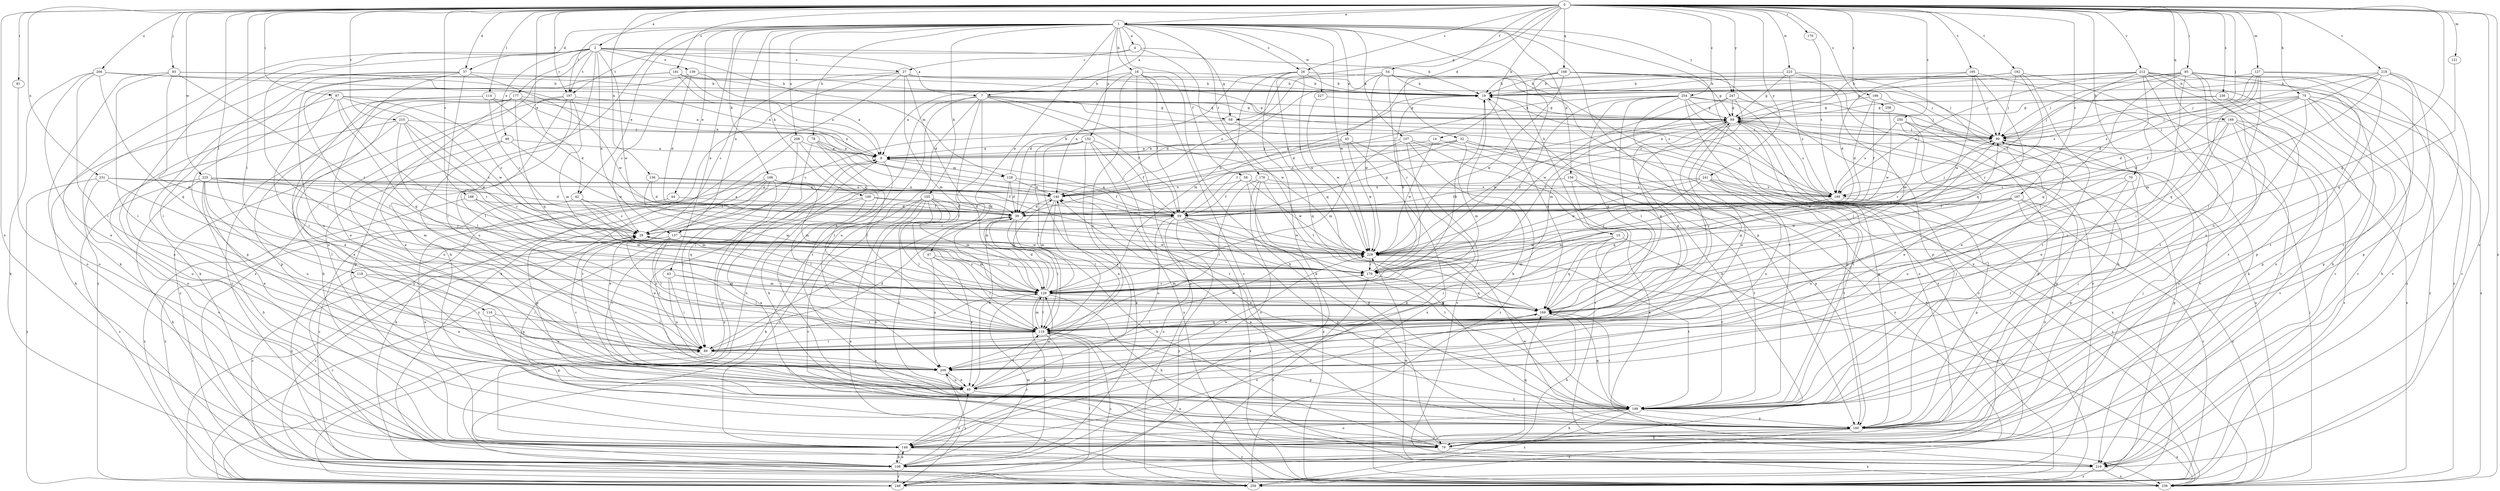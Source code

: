 strict digraph  {
0;
1;
2;
4;
7;
9;
14;
15;
16;
19;
26;
27;
29;
32;
37;
39;
42;
43;
44;
45;
47;
48;
49;
54;
58;
59;
68;
69;
70;
75;
78;
79;
81;
85;
87;
89;
93;
99;
100;
105;
106;
107;
108;
114;
116;
118;
119;
121;
127;
128;
129;
136;
137;
139;
140;
149;
152;
156;
160;
166;
168;
169;
170;
176;
177;
179;
181;
186;
187;
188;
189;
192;
195;
197;
199;
206;
208;
209;
210;
212;
218;
219;
223;
225;
227;
229;
231;
236;
238;
241;
247;
248;
250;
254;
258;
259;
0 -> 1  [label=a];
0 -> 2  [label=a];
0 -> 14  [label=b];
0 -> 26  [label=c];
0 -> 32  [label=d];
0 -> 37  [label=d];
0 -> 42  [label=e];
0 -> 54  [label=f];
0 -> 68  [label=g];
0 -> 70  [label=h];
0 -> 75  [label=h];
0 -> 81  [label=i];
0 -> 85  [label=i];
0 -> 87  [label=i];
0 -> 93  [label=j];
0 -> 99  [label=j];
0 -> 114  [label=l];
0 -> 116  [label=l];
0 -> 118  [label=l];
0 -> 121  [label=m];
0 -> 127  [label=m];
0 -> 136  [label=n];
0 -> 149  [label=o];
0 -> 166  [label=q];
0 -> 168  [label=q];
0 -> 169  [label=q];
0 -> 170  [label=r];
0 -> 181  [label=s];
0 -> 186  [label=s];
0 -> 187  [label=s];
0 -> 188  [label=s];
0 -> 192  [label=t];
0 -> 195  [label=t];
0 -> 197  [label=t];
0 -> 206  [label=u];
0 -> 210  [label=v];
0 -> 212  [label=v];
0 -> 218  [label=v];
0 -> 219  [label=v];
0 -> 223  [label=w];
0 -> 225  [label=w];
0 -> 231  [label=x];
0 -> 236  [label=x];
0 -> 238  [label=x];
0 -> 241  [label=y];
0 -> 247  [label=y];
0 -> 250  [label=z];
0 -> 254  [label=z];
0 -> 258  [label=z];
1 -> 4  [label=a];
1 -> 7  [label=a];
1 -> 15  [label=b];
1 -> 16  [label=b];
1 -> 26  [label=c];
1 -> 37  [label=d];
1 -> 42  [label=e];
1 -> 43  [label=e];
1 -> 44  [label=e];
1 -> 45  [label=e];
1 -> 47  [label=e];
1 -> 58  [label=f];
1 -> 78  [label=h];
1 -> 100  [label=k];
1 -> 105  [label=k];
1 -> 106  [label=k];
1 -> 107  [label=k];
1 -> 137  [label=n];
1 -> 149  [label=o];
1 -> 152  [label=p];
1 -> 156  [label=p];
1 -> 160  [label=p];
1 -> 176  [label=r];
1 -> 197  [label=t];
1 -> 208  [label=u];
1 -> 227  [label=w];
1 -> 229  [label=w];
1 -> 238  [label=x];
1 -> 247  [label=y];
2 -> 7  [label=a];
2 -> 19  [label=b];
2 -> 27  [label=c];
2 -> 48  [label=e];
2 -> 79  [label=h];
2 -> 89  [label=i];
2 -> 108  [label=k];
2 -> 128  [label=m];
2 -> 137  [label=n];
2 -> 139  [label=n];
2 -> 149  [label=o];
2 -> 177  [label=r];
2 -> 197  [label=t];
2 -> 229  [label=w];
2 -> 238  [label=x];
4 -> 27  [label=c];
4 -> 68  [label=g];
4 -> 197  [label=t];
4 -> 199  [label=t];
7 -> 59  [label=f];
7 -> 68  [label=g];
7 -> 119  [label=l];
7 -> 169  [label=q];
7 -> 189  [label=s];
7 -> 199  [label=t];
7 -> 209  [label=u];
7 -> 229  [label=w];
7 -> 238  [label=x];
9 -> 128  [label=m];
9 -> 149  [label=o];
9 -> 199  [label=t];
9 -> 248  [label=y];
14 -> 9  [label=a];
14 -> 108  [label=k];
14 -> 229  [label=w];
15 -> 89  [label=i];
15 -> 129  [label=m];
15 -> 169  [label=q];
15 -> 199  [label=t];
15 -> 229  [label=w];
15 -> 238  [label=x];
16 -> 9  [label=a];
16 -> 19  [label=b];
16 -> 59  [label=f];
16 -> 79  [label=h];
16 -> 140  [label=n];
16 -> 209  [label=u];
16 -> 219  [label=v];
16 -> 259  [label=z];
19 -> 69  [label=g];
19 -> 169  [label=q];
26 -> 19  [label=b];
26 -> 39  [label=d];
26 -> 99  [label=j];
26 -> 108  [label=k];
26 -> 129  [label=m];
26 -> 169  [label=q];
26 -> 229  [label=w];
27 -> 19  [label=b];
27 -> 29  [label=c];
27 -> 39  [label=d];
27 -> 99  [label=j];
27 -> 108  [label=k];
27 -> 129  [label=m];
27 -> 248  [label=y];
29 -> 9  [label=a];
29 -> 69  [label=g];
29 -> 229  [label=w];
32 -> 9  [label=a];
32 -> 59  [label=f];
32 -> 129  [label=m];
32 -> 140  [label=n];
32 -> 160  [label=p];
32 -> 238  [label=x];
32 -> 248  [label=y];
37 -> 19  [label=b];
37 -> 49  [label=e];
37 -> 89  [label=i];
37 -> 108  [label=k];
37 -> 209  [label=u];
37 -> 229  [label=w];
37 -> 248  [label=y];
39 -> 29  [label=c];
39 -> 49  [label=e];
39 -> 79  [label=h];
39 -> 89  [label=i];
39 -> 119  [label=l];
42 -> 29  [label=c];
42 -> 59  [label=f];
42 -> 129  [label=m];
42 -> 259  [label=z];
43 -> 89  [label=i];
43 -> 119  [label=l];
43 -> 129  [label=m];
43 -> 209  [label=u];
44 -> 39  [label=d];
44 -> 149  [label=o];
45 -> 9  [label=a];
45 -> 140  [label=n];
45 -> 219  [label=v];
45 -> 229  [label=w];
45 -> 238  [label=x];
47 -> 49  [label=e];
47 -> 119  [label=l];
47 -> 179  [label=r];
47 -> 209  [label=u];
48 -> 9  [label=a];
48 -> 89  [label=i];
48 -> 209  [label=u];
48 -> 229  [label=w];
49 -> 29  [label=c];
49 -> 119  [label=l];
49 -> 129  [label=m];
49 -> 199  [label=t];
49 -> 209  [label=u];
49 -> 229  [label=w];
54 -> 19  [label=b];
54 -> 39  [label=d];
54 -> 140  [label=n];
54 -> 179  [label=r];
54 -> 199  [label=t];
54 -> 229  [label=w];
54 -> 259  [label=z];
58 -> 59  [label=f];
58 -> 140  [label=n];
58 -> 160  [label=p];
58 -> 189  [label=s];
58 -> 229  [label=w];
59 -> 9  [label=a];
59 -> 29  [label=c];
59 -> 99  [label=j];
59 -> 149  [label=o];
59 -> 160  [label=p];
59 -> 199  [label=t];
59 -> 209  [label=u];
59 -> 229  [label=w];
59 -> 238  [label=x];
59 -> 248  [label=y];
68 -> 29  [label=c];
68 -> 99  [label=j];
68 -> 169  [label=q];
69 -> 99  [label=j];
69 -> 119  [label=l];
69 -> 169  [label=q];
69 -> 189  [label=s];
69 -> 199  [label=t];
69 -> 209  [label=u];
69 -> 229  [label=w];
69 -> 238  [label=x];
70 -> 160  [label=p];
70 -> 189  [label=s];
70 -> 199  [label=t];
70 -> 209  [label=u];
75 -> 39  [label=d];
75 -> 59  [label=f];
75 -> 69  [label=g];
75 -> 79  [label=h];
75 -> 99  [label=j];
75 -> 160  [label=p];
75 -> 209  [label=u];
75 -> 238  [label=x];
75 -> 259  [label=z];
78 -> 9  [label=a];
78 -> 79  [label=h];
78 -> 89  [label=i];
78 -> 119  [label=l];
78 -> 179  [label=r];
79 -> 9  [label=a];
79 -> 19  [label=b];
79 -> 69  [label=g];
79 -> 99  [label=j];
79 -> 140  [label=n];
79 -> 169  [label=q];
79 -> 238  [label=x];
81 -> 149  [label=o];
85 -> 19  [label=b];
85 -> 89  [label=i];
85 -> 99  [label=j];
85 -> 160  [label=p];
85 -> 169  [label=q];
85 -> 189  [label=s];
85 -> 199  [label=t];
85 -> 209  [label=u];
85 -> 219  [label=v];
85 -> 259  [label=z];
87 -> 29  [label=c];
87 -> 69  [label=g];
87 -> 89  [label=i];
87 -> 108  [label=k];
87 -> 169  [label=q];
87 -> 179  [label=r];
87 -> 229  [label=w];
89 -> 39  [label=d];
89 -> 69  [label=g];
89 -> 140  [label=n];
89 -> 209  [label=u];
93 -> 9  [label=a];
93 -> 19  [label=b];
93 -> 89  [label=i];
93 -> 129  [label=m];
93 -> 149  [label=o];
93 -> 179  [label=r];
99 -> 9  [label=a];
100 -> 39  [label=d];
100 -> 49  [label=e];
100 -> 59  [label=f];
100 -> 119  [label=l];
100 -> 199  [label=t];
105 -> 39  [label=d];
105 -> 79  [label=h];
105 -> 108  [label=k];
105 -> 119  [label=l];
105 -> 129  [label=m];
105 -> 149  [label=o];
105 -> 199  [label=t];
105 -> 219  [label=v];
105 -> 238  [label=x];
106 -> 49  [label=e];
106 -> 89  [label=i];
106 -> 108  [label=k];
106 -> 129  [label=m];
106 -> 140  [label=n];
106 -> 160  [label=p];
106 -> 179  [label=r];
106 -> 259  [label=z];
107 -> 9  [label=a];
107 -> 108  [label=k];
107 -> 129  [label=m];
107 -> 219  [label=v];
107 -> 238  [label=x];
107 -> 259  [label=z];
108 -> 29  [label=c];
108 -> 49  [label=e];
108 -> 129  [label=m];
108 -> 149  [label=o];
108 -> 248  [label=y];
114 -> 29  [label=c];
114 -> 39  [label=d];
114 -> 49  [label=e];
114 -> 69  [label=g];
114 -> 149  [label=o];
116 -> 119  [label=l];
116 -> 160  [label=p];
116 -> 209  [label=u];
118 -> 49  [label=e];
118 -> 89  [label=i];
118 -> 129  [label=m];
118 -> 219  [label=v];
119 -> 29  [label=c];
119 -> 69  [label=g];
119 -> 89  [label=i];
119 -> 99  [label=j];
119 -> 129  [label=m];
119 -> 149  [label=o];
119 -> 160  [label=p];
119 -> 169  [label=q];
119 -> 229  [label=w];
119 -> 238  [label=x];
119 -> 259  [label=z];
121 -> 169  [label=q];
127 -> 19  [label=b];
127 -> 99  [label=j];
127 -> 119  [label=l];
127 -> 169  [label=q];
127 -> 189  [label=s];
127 -> 199  [label=t];
127 -> 219  [label=v];
128 -> 19  [label=b];
128 -> 39  [label=d];
128 -> 59  [label=f];
128 -> 129  [label=m];
128 -> 140  [label=n];
129 -> 19  [label=b];
129 -> 29  [label=c];
129 -> 39  [label=d];
129 -> 79  [label=h];
129 -> 89  [label=i];
129 -> 99  [label=j];
129 -> 108  [label=k];
129 -> 119  [label=l];
129 -> 140  [label=n];
129 -> 169  [label=q];
129 -> 179  [label=r];
136 -> 39  [label=d];
136 -> 59  [label=f];
136 -> 129  [label=m];
136 -> 140  [label=n];
137 -> 89  [label=i];
137 -> 119  [label=l];
137 -> 129  [label=m];
137 -> 160  [label=p];
137 -> 229  [label=w];
137 -> 259  [label=z];
139 -> 9  [label=a];
139 -> 19  [label=b];
139 -> 29  [label=c];
139 -> 39  [label=d];
139 -> 160  [label=p];
140 -> 39  [label=d];
140 -> 119  [label=l];
140 -> 129  [label=m];
149 -> 19  [label=b];
149 -> 108  [label=k];
149 -> 219  [label=v];
152 -> 9  [label=a];
152 -> 49  [label=e];
152 -> 59  [label=f];
152 -> 108  [label=k];
152 -> 119  [label=l];
152 -> 199  [label=t];
152 -> 238  [label=x];
156 -> 89  [label=i];
156 -> 140  [label=n];
156 -> 169  [label=q];
156 -> 199  [label=t];
160 -> 69  [label=g];
160 -> 79  [label=h];
160 -> 99  [label=j];
160 -> 149  [label=o];
160 -> 229  [label=w];
160 -> 238  [label=x];
160 -> 259  [label=z];
166 -> 49  [label=e];
166 -> 89  [label=i];
166 -> 99  [label=j];
166 -> 149  [label=o];
166 -> 219  [label=v];
166 -> 238  [label=x];
166 -> 259  [label=z];
168 -> 19  [label=b];
168 -> 59  [label=f];
168 -> 69  [label=g];
168 -> 160  [label=p];
168 -> 179  [label=r];
168 -> 229  [label=w];
168 -> 248  [label=y];
169 -> 79  [label=h];
169 -> 119  [label=l];
169 -> 149  [label=o];
169 -> 199  [label=t];
170 -> 189  [label=s];
176 -> 119  [label=l];
176 -> 149  [label=o];
176 -> 160  [label=p];
176 -> 189  [label=s];
176 -> 238  [label=x];
177 -> 9  [label=a];
177 -> 49  [label=e];
177 -> 59  [label=f];
177 -> 69  [label=g];
177 -> 79  [label=h];
177 -> 160  [label=p];
177 -> 169  [label=q];
177 -> 219  [label=v];
179 -> 19  [label=b];
179 -> 129  [label=m];
179 -> 169  [label=q];
179 -> 259  [label=z];
181 -> 9  [label=a];
181 -> 19  [label=b];
181 -> 89  [label=i];
181 -> 119  [label=l];
181 -> 140  [label=n];
181 -> 189  [label=s];
186 -> 39  [label=d];
186 -> 49  [label=e];
186 -> 59  [label=f];
186 -> 69  [label=g];
187 -> 39  [label=d];
187 -> 59  [label=f];
187 -> 149  [label=o];
187 -> 209  [label=u];
187 -> 229  [label=w];
187 -> 238  [label=x];
187 -> 259  [label=z];
188 -> 59  [label=f];
188 -> 129  [label=m];
188 -> 169  [label=q];
188 -> 259  [label=z];
189 -> 19  [label=b];
189 -> 129  [label=m];
189 -> 160  [label=p];
192 -> 19  [label=b];
192 -> 99  [label=j];
192 -> 140  [label=n];
192 -> 179  [label=r];
192 -> 199  [label=t];
192 -> 219  [label=v];
195 -> 19  [label=b];
195 -> 39  [label=d];
195 -> 99  [label=j];
195 -> 108  [label=k];
195 -> 169  [label=q];
195 -> 229  [label=w];
197 -> 69  [label=g];
197 -> 119  [label=l];
197 -> 129  [label=m];
197 -> 160  [label=p];
197 -> 209  [label=u];
197 -> 259  [label=z];
199 -> 79  [label=h];
199 -> 99  [label=j];
199 -> 140  [label=n];
199 -> 149  [label=o];
199 -> 160  [label=p];
199 -> 169  [label=q];
199 -> 259  [label=z];
206 -> 9  [label=a];
206 -> 19  [label=b];
206 -> 49  [label=e];
206 -> 89  [label=i];
206 -> 108  [label=k];
206 -> 169  [label=q];
208 -> 9  [label=a];
208 -> 119  [label=l];
208 -> 199  [label=t];
208 -> 248  [label=y];
209 -> 49  [label=e];
209 -> 248  [label=y];
210 -> 29  [label=c];
210 -> 49  [label=e];
210 -> 99  [label=j];
210 -> 119  [label=l];
210 -> 149  [label=o];
210 -> 179  [label=r];
210 -> 229  [label=w];
212 -> 19  [label=b];
212 -> 59  [label=f];
212 -> 69  [label=g];
212 -> 79  [label=h];
212 -> 119  [label=l];
212 -> 149  [label=o];
212 -> 189  [label=s];
212 -> 199  [label=t];
212 -> 219  [label=v];
212 -> 238  [label=x];
218 -> 19  [label=b];
218 -> 39  [label=d];
218 -> 129  [label=m];
218 -> 160  [label=p];
218 -> 199  [label=t];
218 -> 219  [label=v];
218 -> 229  [label=w];
219 -> 229  [label=w];
219 -> 238  [label=x];
219 -> 259  [label=z];
223 -> 19  [label=b];
223 -> 69  [label=g];
223 -> 79  [label=h];
223 -> 129  [label=m];
223 -> 189  [label=s];
225 -> 29  [label=c];
225 -> 49  [label=e];
225 -> 79  [label=h];
225 -> 108  [label=k];
225 -> 129  [label=m];
225 -> 140  [label=n];
225 -> 179  [label=r];
225 -> 189  [label=s];
225 -> 209  [label=u];
225 -> 259  [label=z];
227 -> 69  [label=g];
227 -> 229  [label=w];
229 -> 179  [label=r];
229 -> 199  [label=t];
231 -> 39  [label=d];
231 -> 119  [label=l];
231 -> 140  [label=n];
231 -> 149  [label=o];
231 -> 248  [label=y];
236 -> 69  [label=g];
236 -> 99  [label=j];
236 -> 160  [label=p];
236 -> 199  [label=t];
238 -> 99  [label=j];
241 -> 59  [label=f];
241 -> 179  [label=r];
241 -> 189  [label=s];
241 -> 199  [label=t];
241 -> 209  [label=u];
241 -> 229  [label=w];
241 -> 259  [label=z];
247 -> 69  [label=g];
247 -> 129  [label=m];
247 -> 179  [label=r];
247 -> 219  [label=v];
247 -> 229  [label=w];
248 -> 69  [label=g];
248 -> 89  [label=i];
248 -> 119  [label=l];
250 -> 49  [label=e];
250 -> 99  [label=j];
250 -> 160  [label=p];
250 -> 179  [label=r];
250 -> 189  [label=s];
254 -> 39  [label=d];
254 -> 69  [label=g];
254 -> 89  [label=i];
254 -> 99  [label=j];
254 -> 119  [label=l];
254 -> 149  [label=o];
254 -> 160  [label=p];
254 -> 169  [label=q];
254 -> 179  [label=r];
254 -> 259  [label=z];
258 -> 229  [label=w];
259 -> 29  [label=c];
}
